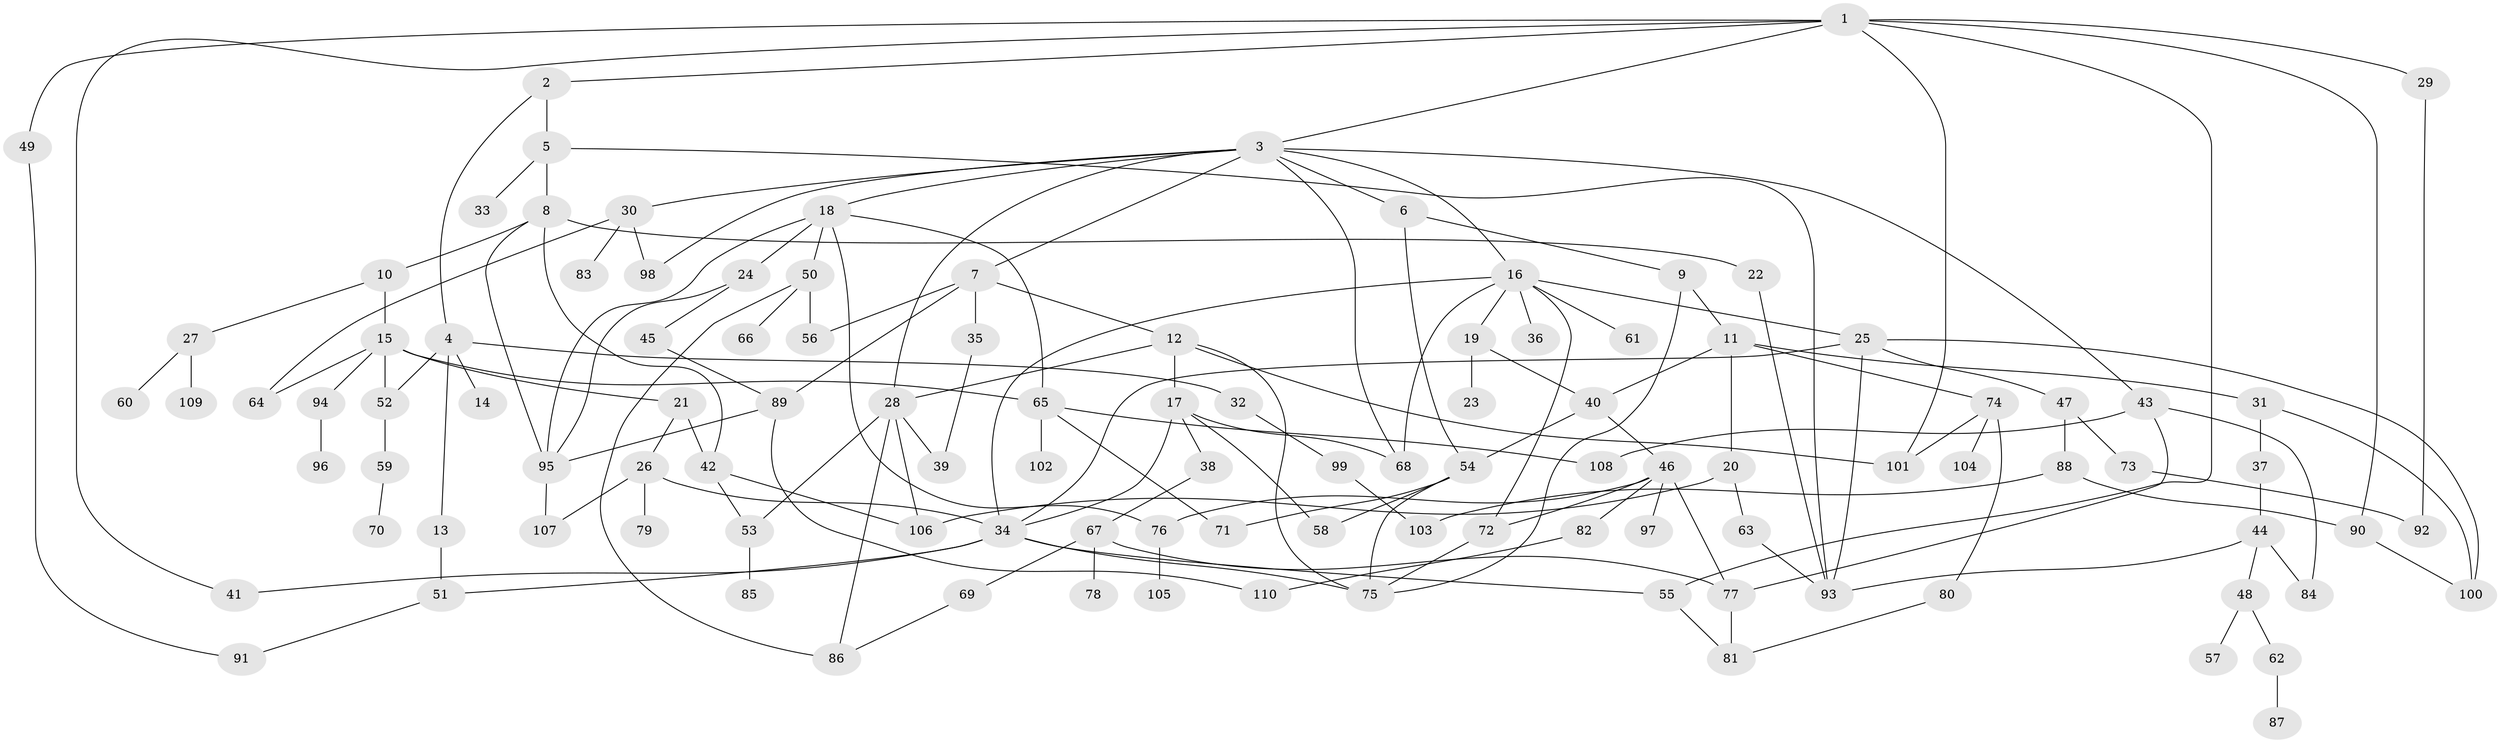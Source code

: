 // Generated by graph-tools (version 1.1) at 2025/49/03/09/25 03:49:24]
// undirected, 110 vertices, 164 edges
graph export_dot {
graph [start="1"]
  node [color=gray90,style=filled];
  1;
  2;
  3;
  4;
  5;
  6;
  7;
  8;
  9;
  10;
  11;
  12;
  13;
  14;
  15;
  16;
  17;
  18;
  19;
  20;
  21;
  22;
  23;
  24;
  25;
  26;
  27;
  28;
  29;
  30;
  31;
  32;
  33;
  34;
  35;
  36;
  37;
  38;
  39;
  40;
  41;
  42;
  43;
  44;
  45;
  46;
  47;
  48;
  49;
  50;
  51;
  52;
  53;
  54;
  55;
  56;
  57;
  58;
  59;
  60;
  61;
  62;
  63;
  64;
  65;
  66;
  67;
  68;
  69;
  70;
  71;
  72;
  73;
  74;
  75;
  76;
  77;
  78;
  79;
  80;
  81;
  82;
  83;
  84;
  85;
  86;
  87;
  88;
  89;
  90;
  91;
  92;
  93;
  94;
  95;
  96;
  97;
  98;
  99;
  100;
  101;
  102;
  103;
  104;
  105;
  106;
  107;
  108;
  109;
  110;
  1 -- 2;
  1 -- 3;
  1 -- 29;
  1 -- 41;
  1 -- 49;
  1 -- 90;
  1 -- 55;
  1 -- 101;
  2 -- 4;
  2 -- 5;
  3 -- 6;
  3 -- 7;
  3 -- 16;
  3 -- 18;
  3 -- 28;
  3 -- 30;
  3 -- 43;
  3 -- 98;
  3 -- 68;
  4 -- 13;
  4 -- 14;
  4 -- 32;
  4 -- 52;
  5 -- 8;
  5 -- 33;
  5 -- 93;
  6 -- 9;
  6 -- 54;
  7 -- 12;
  7 -- 35;
  7 -- 89;
  7 -- 56;
  8 -- 10;
  8 -- 22;
  8 -- 42;
  8 -- 95;
  9 -- 11;
  9 -- 75;
  10 -- 15;
  10 -- 27;
  11 -- 20;
  11 -- 31;
  11 -- 40;
  11 -- 74;
  12 -- 17;
  12 -- 101;
  12 -- 28;
  12 -- 75;
  13 -- 51;
  15 -- 21;
  15 -- 64;
  15 -- 65;
  15 -- 94;
  15 -- 52;
  16 -- 19;
  16 -- 25;
  16 -- 36;
  16 -- 61;
  16 -- 68;
  16 -- 72;
  16 -- 34;
  17 -- 38;
  17 -- 68;
  17 -- 34;
  17 -- 58;
  18 -- 24;
  18 -- 50;
  18 -- 65;
  18 -- 76;
  18 -- 95;
  19 -- 23;
  19 -- 40;
  20 -- 63;
  20 -- 106;
  21 -- 26;
  21 -- 42;
  22 -- 93;
  24 -- 45;
  24 -- 95;
  25 -- 34;
  25 -- 47;
  25 -- 100;
  25 -- 93;
  26 -- 79;
  26 -- 34;
  26 -- 107;
  27 -- 60;
  27 -- 109;
  28 -- 39;
  28 -- 53;
  28 -- 86;
  28 -- 106;
  29 -- 92;
  30 -- 83;
  30 -- 98;
  30 -- 64;
  31 -- 37;
  31 -- 100;
  32 -- 99;
  34 -- 51;
  34 -- 55;
  34 -- 75;
  34 -- 41;
  35 -- 39;
  37 -- 44;
  38 -- 67;
  40 -- 46;
  40 -- 54;
  42 -- 53;
  42 -- 106;
  43 -- 77;
  43 -- 84;
  43 -- 108;
  44 -- 48;
  44 -- 84;
  44 -- 93;
  45 -- 89;
  46 -- 72;
  46 -- 76;
  46 -- 82;
  46 -- 97;
  46 -- 77;
  47 -- 73;
  47 -- 88;
  48 -- 57;
  48 -- 62;
  49 -- 91;
  50 -- 56;
  50 -- 66;
  50 -- 86;
  51 -- 91;
  52 -- 59;
  53 -- 85;
  54 -- 58;
  54 -- 71;
  54 -- 75;
  55 -- 81;
  59 -- 70;
  62 -- 87;
  63 -- 93;
  65 -- 102;
  65 -- 108;
  65 -- 71;
  67 -- 69;
  67 -- 78;
  67 -- 77;
  69 -- 86;
  72 -- 75;
  73 -- 92;
  74 -- 80;
  74 -- 104;
  74 -- 101;
  76 -- 105;
  77 -- 81;
  80 -- 81;
  82 -- 110;
  88 -- 90;
  88 -- 103;
  89 -- 110;
  89 -- 95;
  90 -- 100;
  94 -- 96;
  95 -- 107;
  99 -- 103;
}
